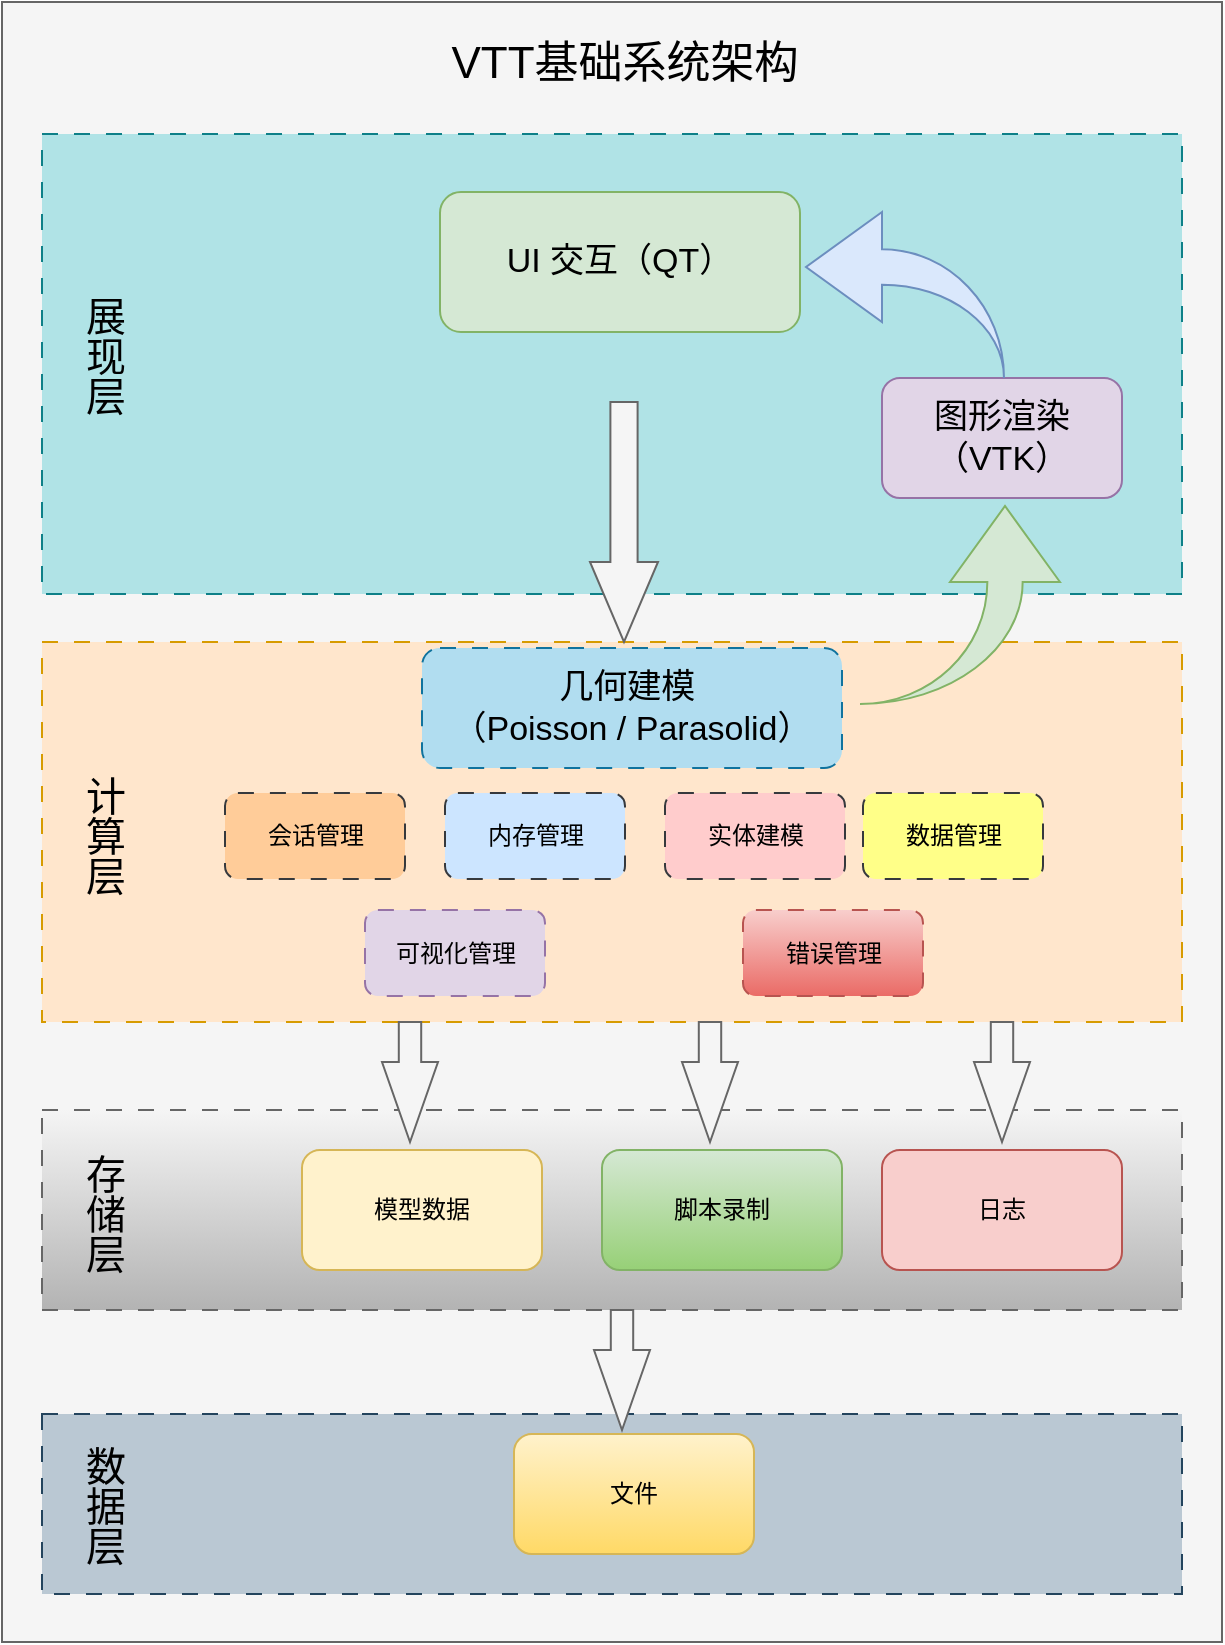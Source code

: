 <mxfile version="24.7.1" type="github">
  <diagram name="第 1 页" id="oXnixAA93GfRqGJTgy4R">
    <mxGraphModel dx="2026" dy="1145" grid="1" gridSize="10" guides="1" tooltips="1" connect="1" arrows="1" fold="1" page="1" pageScale="1" pageWidth="827" pageHeight="1169" math="0" shadow="0">
      <root>
        <mxCell id="0" />
        <mxCell id="1" parent="0" />
        <mxCell id="UMj_73BemHP42ggLhkep-40" value="" style="rounded=0;whiteSpace=wrap;html=1;fillColor=#f5f5f5;fontColor=#333333;strokeColor=#666666;" parent="1" vertex="1">
          <mxGeometry x="20" y="150" width="610" height="820" as="geometry" />
        </mxCell>
        <mxCell id="UMj_73BemHP42ggLhkep-37" value="" style="rounded=0;whiteSpace=wrap;html=1;fillStyle=auto;dashed=1;dashPattern=8 8;fillColor=#b0e3e6;strokeColor=#0e8088;" parent="1" vertex="1">
          <mxGeometry x="40" y="216" width="570" height="230" as="geometry" />
        </mxCell>
        <mxCell id="UMj_73BemHP42ggLhkep-11" value="" style="rounded=0;whiteSpace=wrap;html=1;fillStyle=auto;dashed=1;dashPattern=8 8;fillColor=#bac8d3;strokeColor=#23445d;" parent="1" vertex="1">
          <mxGeometry x="40" y="856" width="570" height="90" as="geometry" />
        </mxCell>
        <mxCell id="UMj_73BemHP42ggLhkep-10" value="" style="rounded=0;whiteSpace=wrap;html=1;fillStyle=dashed;dashed=1;dashPattern=8 8;fillColor=#f5f5f5;gradientColor=#b3b3b3;strokeColor=#666666;" parent="1" vertex="1">
          <mxGeometry x="40" y="704" width="570" height="100" as="geometry" />
        </mxCell>
        <mxCell id="UMj_73BemHP42ggLhkep-9" value="" style="rounded=0;whiteSpace=wrap;html=1;fillStyle=auto;dashed=1;dashPattern=8 8;fillColor=#ffe6cc;strokeColor=#d79b00;" parent="1" vertex="1">
          <mxGeometry x="40" y="470" width="570" height="190" as="geometry" />
        </mxCell>
        <mxCell id="UMj_73BemHP42ggLhkep-1" value="&lt;font style=&quot;font-size: 17px;&quot;&gt;UI 交互（QT）&lt;/font&gt;" style="rounded=1;whiteSpace=wrap;html=1;fillColor=#d5e8d4;strokeColor=#82b366;" parent="1" vertex="1">
          <mxGeometry x="239" y="245" width="180" height="70" as="geometry" />
        </mxCell>
        <mxCell id="UMj_73BemHP42ggLhkep-2" value="&lt;font style=&quot;font-size: 17px;&quot;&gt;图形渲染（VTK）&lt;/font&gt;" style="rounded=1;whiteSpace=wrap;html=1;fillColor=#e1d5e7;strokeColor=#9673a6;" parent="1" vertex="1">
          <mxGeometry x="460" y="338" width="120" height="60" as="geometry" />
        </mxCell>
        <mxCell id="UMj_73BemHP42ggLhkep-3" value="脚本录制" style="rounded=1;whiteSpace=wrap;html=1;fillColor=#d5e8d4;strokeColor=#82b366;gradientColor=#97d077;" parent="1" vertex="1">
          <mxGeometry x="320" y="724" width="120" height="60" as="geometry" />
        </mxCell>
        <mxCell id="UMj_73BemHP42ggLhkep-4" value="模型数据" style="rounded=1;whiteSpace=wrap;html=1;fillColor=#fff2cc;strokeColor=#d6b656;" parent="1" vertex="1">
          <mxGeometry x="170" y="724" width="120" height="60" as="geometry" />
        </mxCell>
        <mxCell id="UMj_73BemHP42ggLhkep-5" value="文件" style="rounded=1;whiteSpace=wrap;html=1;fillColor=#fff2cc;gradientColor=#ffd966;strokeColor=#d6b656;" parent="1" vertex="1">
          <mxGeometry x="276" y="866" width="120" height="60" as="geometry" />
        </mxCell>
        <mxCell id="UMj_73BemHP42ggLhkep-6" value="日志" style="rounded=1;whiteSpace=wrap;html=1;fillColor=#f8cecc;strokeColor=#b85450;" parent="1" vertex="1">
          <mxGeometry x="460" y="724" width="120" height="60" as="geometry" />
        </mxCell>
        <mxCell id="UMj_73BemHP42ggLhkep-7" value="&lt;font style=&quot;font-size: 17px;&quot;&gt;几何建模&amp;nbsp;&lt;/font&gt;&lt;div style=&quot;font-size: 17px;&quot;&gt;&lt;font style=&quot;font-size: 17px;&quot;&gt;（Poisson / Parasolid）&lt;/font&gt;&lt;/div&gt;" style="rounded=1;whiteSpace=wrap;html=1;fillColor=#b1ddf0;strokeColor=#10739e;dashed=1;dashPattern=8 8;" parent="1" vertex="1">
          <mxGeometry x="230" y="473" width="210" height="60" as="geometry" />
        </mxCell>
        <mxCell id="UMj_73BemHP42ggLhkep-13" value="" style="html=1;shadow=0;dashed=0;align=center;verticalAlign=middle;shape=mxgraph.arrows2.arrow;dy=0.6;dx=40;direction=south;notch=0;fillColor=#f5f5f5;fontColor=#333333;strokeColor=#666666;" parent="1" vertex="1">
          <mxGeometry x="314" y="350" width="34" height="120" as="geometry" />
        </mxCell>
        <mxCell id="UMj_73BemHP42ggLhkep-17" value="" style="html=1;shadow=0;dashed=0;align=center;verticalAlign=middle;shape=mxgraph.arrows2.arrow;dy=0.6;dx=40;direction=south;notch=0;fillColor=#f5f5f5;fontColor=#333333;strokeColor=#666666;" parent="1" vertex="1">
          <mxGeometry x="210" y="660" width="28" height="60" as="geometry" />
        </mxCell>
        <mxCell id="UMj_73BemHP42ggLhkep-18" value="" style="html=1;shadow=0;dashed=0;align=center;verticalAlign=middle;shape=mxgraph.arrows2.arrow;dy=0.6;dx=40;direction=south;notch=0;fillColor=#f5f5f5;fontColor=#333333;strokeColor=#666666;" parent="1" vertex="1">
          <mxGeometry x="360" y="660" width="28" height="60" as="geometry" />
        </mxCell>
        <mxCell id="UMj_73BemHP42ggLhkep-19" value="" style="html=1;shadow=0;dashed=0;align=center;verticalAlign=middle;shape=mxgraph.arrows2.arrow;dy=0.6;dx=40;direction=south;notch=0;fillColor=#f5f5f5;fontColor=#333333;strokeColor=#666666;" parent="1" vertex="1">
          <mxGeometry x="506" y="660" width="28" height="60" as="geometry" />
        </mxCell>
        <mxCell id="UMj_73BemHP42ggLhkep-25" value="" style="html=1;shadow=0;dashed=0;align=center;verticalAlign=middle;shape=mxgraph.arrows2.arrow;dy=0.6;dx=40;direction=south;notch=0;fillColor=#f5f5f5;fontColor=#333333;strokeColor=#666666;" parent="1" vertex="1">
          <mxGeometry x="316" y="804" width="28" height="60" as="geometry" />
        </mxCell>
        <mxCell id="UMj_73BemHP42ggLhkep-26" value="" style="html=1;shadow=0;dashed=0;align=center;verticalAlign=middle;shape=mxgraph.arrows2.jumpInArrow;dy=8.83;dx=38;arrowHead=55;direction=west;flipH=0;flipV=1;fillColor=#dae8fc;strokeColor=#6c8ebf;" parent="1" vertex="1">
          <mxGeometry x="422" y="255" width="99" height="83" as="geometry" />
        </mxCell>
        <mxCell id="UMj_73BemHP42ggLhkep-28" value="" style="html=1;shadow=0;dashed=0;align=center;verticalAlign=middle;shape=mxgraph.arrows2.jumpInArrow;dy=8.83;dx=38;arrowHead=55;direction=south;flipH=0;flipV=1;fillColor=#d5e8d4;strokeColor=#82b366;" parent="1" vertex="1">
          <mxGeometry x="449" y="402" width="100" height="99" as="geometry" />
        </mxCell>
        <mxCell id="UMj_73BemHP42ggLhkep-30" value="&lt;font style=&quot;font-size: 20px;&quot;&gt;展现层&lt;/font&gt;" style="text;html=1;align=center;verticalAlign=middle;whiteSpace=wrap;rounded=0;textDirection=vertical-lr;fontSize=18;" parent="1" vertex="1">
          <mxGeometry x="40" y="277" width="60" height="99" as="geometry" />
        </mxCell>
        <mxCell id="UMj_73BemHP42ggLhkep-31" value="&lt;font style=&quot;font-size: 20px;&quot;&gt;计算层&lt;/font&gt;" style="text;html=1;align=center;verticalAlign=middle;whiteSpace=wrap;rounded=0;textDirection=vertical-lr;fontSize=18;" parent="1" vertex="1">
          <mxGeometry x="40" y="530" width="60" height="74" as="geometry" />
        </mxCell>
        <mxCell id="UMj_73BemHP42ggLhkep-32" value="&lt;font style=&quot;font-size: 20px;&quot;&gt;存储层&lt;/font&gt;" style="text;html=1;align=center;verticalAlign=middle;whiteSpace=wrap;rounded=0;textDirection=vertical-lr;fontSize=18;" parent="1" vertex="1">
          <mxGeometry x="40" y="720" width="60" height="71" as="geometry" />
        </mxCell>
        <mxCell id="UMj_73BemHP42ggLhkep-36" value="&lt;font style=&quot;font-size: 20px;&quot;&gt;数据层&lt;/font&gt;" style="text;html=1;align=center;verticalAlign=middle;whiteSpace=wrap;rounded=0;textDirection=vertical-lr;fontSize=18;" parent="1" vertex="1">
          <mxGeometry x="40" y="865.5" width="60" height="71" as="geometry" />
        </mxCell>
        <mxCell id="UMj_73BemHP42ggLhkep-38" value="&lt;font style=&quot;font-size: 22px;&quot;&gt;VTT基础系统架构&lt;/font&gt;" style="text;html=1;align=center;verticalAlign=middle;whiteSpace=wrap;rounded=0;" parent="1" vertex="1">
          <mxGeometry x="221.5" y="166" width="219" height="30" as="geometry" />
        </mxCell>
        <mxCell id="xykwIqed0tvRFTMX-DGA-1" value="会话管理" style="rounded=1;whiteSpace=wrap;html=1;fillColor=#ffcc99;strokeColor=#36393d;dashed=1;dashPattern=8 8;" vertex="1" parent="1">
          <mxGeometry x="131.5" y="545.5" width="90" height="43" as="geometry" />
        </mxCell>
        <mxCell id="xykwIqed0tvRFTMX-DGA-3" value="内存管理" style="rounded=1;whiteSpace=wrap;html=1;fillColor=#cce5ff;strokeColor=#36393d;dashed=1;dashPattern=8 8;" vertex="1" parent="1">
          <mxGeometry x="241.5" y="545.5" width="90" height="43" as="geometry" />
        </mxCell>
        <mxCell id="xykwIqed0tvRFTMX-DGA-4" value="实体建模" style="rounded=1;whiteSpace=wrap;html=1;fillColor=#ffcccc;strokeColor=#36393d;dashed=1;dashPattern=8 8;" vertex="1" parent="1">
          <mxGeometry x="351.5" y="545.5" width="90" height="43" as="geometry" />
        </mxCell>
        <mxCell id="xykwIqed0tvRFTMX-DGA-5" value="数据管理" style="rounded=1;whiteSpace=wrap;html=1;fillColor=#ffff88;strokeColor=#36393d;dashed=1;dashPattern=8 8;" vertex="1" parent="1">
          <mxGeometry x="450.5" y="545.5" width="90" height="43" as="geometry" />
        </mxCell>
        <mxCell id="xykwIqed0tvRFTMX-DGA-6" value="可视化管理" style="rounded=1;whiteSpace=wrap;html=1;fillColor=#e1d5e7;strokeColor=#9673a6;dashed=1;dashPattern=8 8;" vertex="1" parent="1">
          <mxGeometry x="201.5" y="604" width="90" height="43" as="geometry" />
        </mxCell>
        <mxCell id="xykwIqed0tvRFTMX-DGA-7" value="错误管理" style="rounded=1;whiteSpace=wrap;html=1;fillColor=#f8cecc;strokeColor=#b85450;dashed=1;dashPattern=8 8;gradientColor=#ea6b66;" vertex="1" parent="1">
          <mxGeometry x="390.5" y="604" width="90" height="43" as="geometry" />
        </mxCell>
      </root>
    </mxGraphModel>
  </diagram>
</mxfile>
